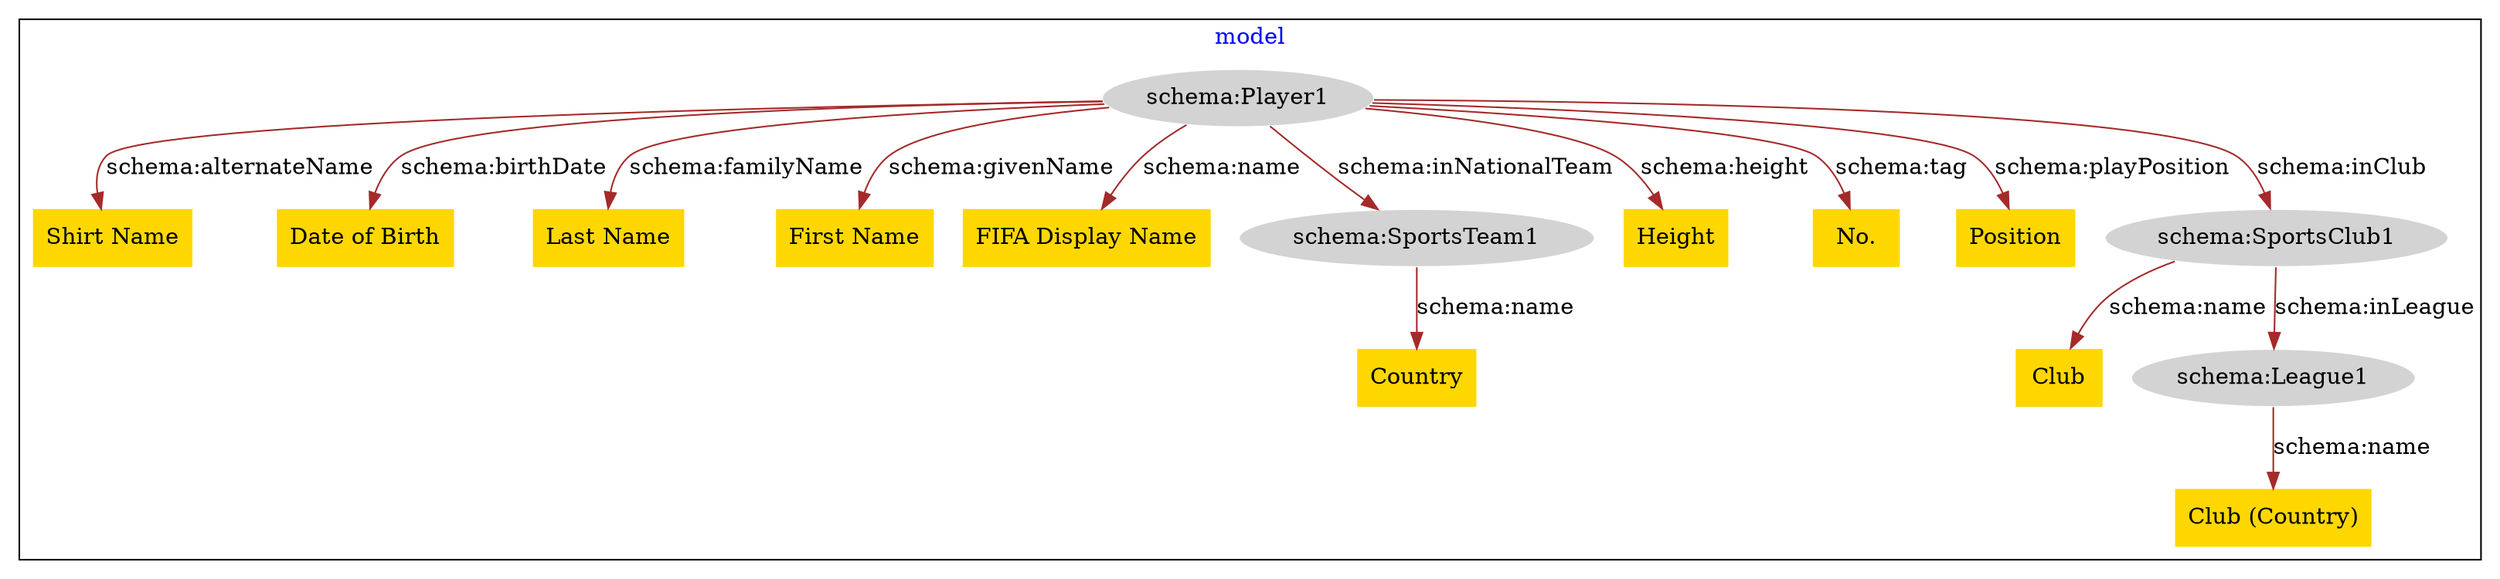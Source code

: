 digraph n0 {
fontcolor="blue"
remincross="true"
subgraph cluster {
label="model"
"schema:Player1"[style="filled",color="white",fillcolor="lightgray",label="schema:Player1"];
"Shirt Name"[shape="plaintext",style="filled",fillcolor="gold",label="Shirt Name"];
"Date of Birth"[shape="plaintext",style="filled",fillcolor="gold",label="Date of Birth"];
"Last Name"[shape="plaintext",style="filled",fillcolor="gold",label="Last Name"];
"First Name"[shape="plaintext",style="filled",fillcolor="gold",label="First Name"];
"FIFA Display Name"[shape="plaintext",style="filled",fillcolor="gold",label="FIFA Display Name"];
"schema:SportsTeam1"[style="filled",color="white",fillcolor="lightgray",label="schema:SportsTeam1"];
"Country"[shape="plaintext",style="filled",fillcolor="gold",label="Country"];
"Height"[shape="plaintext",style="filled",fillcolor="gold",label="Height"];
"No."[shape="plaintext",style="filled",fillcolor="gold",label="No."];
"Position"[shape="plaintext",style="filled",fillcolor="gold",label="Position"];
"schema:SportsClub1"[style="filled",color="white",fillcolor="lightgray",label="schema:SportsClub1"];
"Club"[shape="plaintext",style="filled",fillcolor="gold",label="Club"];
"schema:League1"[style="filled",color="white",fillcolor="lightgray",label="schema:League1"];
"Club (Country)"[shape="plaintext",style="filled",fillcolor="gold",label="Club (Country)"];
}
"schema:Player1" -> "Shirt Name"[color="brown",fontcolor="black",label="schema:alternateName"];
"schema:Player1" -> "Date of Birth"[color="brown",fontcolor="black",label="schema:birthDate"];
"schema:Player1" -> "Last Name"[color="brown",fontcolor="black",label="schema:familyName"];
"schema:Player1" -> "First Name"[color="brown",fontcolor="black",label="schema:givenName"];
"schema:Player1" -> "FIFA Display Name"[color="brown",fontcolor="black",label="schema:name"];
"schema:SportsTeam1" -> "Country"[color="brown",fontcolor="black",label="schema:name"];
"schema:Player1" -> "Height"[color="brown",fontcolor="black",label="schema:height"];
"schema:Player1" -> "No."[color="brown",fontcolor="black",label="schema:tag"];
"schema:Player1" -> "Position"[color="brown",fontcolor="black",label="schema:playPosition"];
"schema:SportsClub1" -> "Club"[color="brown",fontcolor="black",label="schema:name"];
"schema:League1" -> "Club (Country)"[color="brown",fontcolor="black",label="schema:name"];
"schema:Player1" -> "schema:SportsClub1"[color="brown",fontcolor="black",label="schema:inClub"];
"schema:Player1" -> "schema:SportsTeam1"[color="brown",fontcolor="black",label="schema:inNationalTeam"];
"schema:SportsClub1" -> "schema:League1"[color="brown",fontcolor="black",label="schema:inLeague"];
}
